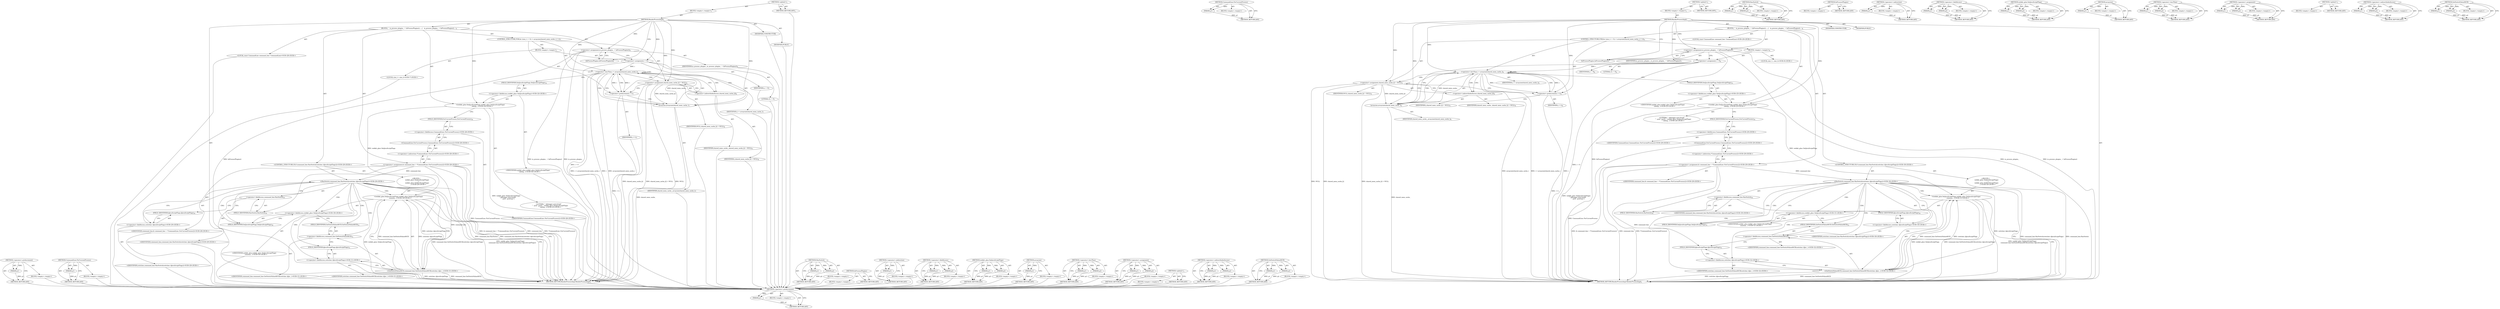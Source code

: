 digraph "GetSwitchValueASCII" {
vulnerable_109 [label=<(METHOD,&lt;operator&gt;.preIncrement)>];
vulnerable_110 [label=<(PARAM,p1)>];
vulnerable_111 [label=<(BLOCK,&lt;empty&gt;,&lt;empty&gt;)>];
vulnerable_112 [label=<(METHOD_RETURN,ANY)>];
vulnerable_132 [label=<(METHOD,CommandLine.ForCurrentProcess)>];
vulnerable_133 [label=<(PARAM,p1)>];
vulnerable_134 [label=<(BLOCK,&lt;empty&gt;,&lt;empty&gt;)>];
vulnerable_135 [label=<(METHOD_RETURN,ANY)>];
vulnerable_6 [label=<(METHOD,&lt;global&gt;)<SUB>1</SUB>>];
vulnerable_7 [label=<(BLOCK,&lt;empty&gt;,&lt;empty&gt;)<SUB>1</SUB>>];
vulnerable_8 [label=<(METHOD,RenderProcessImpl)<SUB>1</SUB>>];
vulnerable_9 [label=<(BLOCK,{
   in_process_plugins_ = InProcessPlugins();
...,{
   in_process_plugins_ = InProcessPlugins();
...)<SUB>5</SUB>>];
vulnerable_10 [label=<(&lt;operator&gt;.assignment,in_process_plugins_ = InProcessPlugins())<SUB>6</SUB>>];
vulnerable_11 [label=<(IDENTIFIER,in_process_plugins_,in_process_plugins_ = InProcessPlugins())<SUB>6</SUB>>];
vulnerable_12 [label=<(InProcessPlugins,InProcessPlugins())<SUB>6</SUB>>];
vulnerable_13 [label=<(CONTROL_STRUCTURE,FOR,for (size_t i = 0;i &lt; arraysize(shared_mem_cache_);++i))<SUB>7</SUB>>];
vulnerable_14 [label=<(BLOCK,&lt;empty&gt;,&lt;empty&gt;)<SUB>7</SUB>>];
vulnerable_15 [label="<(LOCAL,size_t i: size_t)<SUB>7</SUB>>"];
vulnerable_16 [label=<(&lt;operator&gt;.assignment,i = 0)<SUB>7</SUB>>];
vulnerable_17 [label=<(IDENTIFIER,i,i = 0)<SUB>7</SUB>>];
vulnerable_18 [label=<(LITERAL,0,i = 0)<SUB>7</SUB>>];
vulnerable_19 [label=<(&lt;operator&gt;.lessThan,i &lt; arraysize(shared_mem_cache_))<SUB>7</SUB>>];
vulnerable_20 [label=<(IDENTIFIER,i,i &lt; arraysize(shared_mem_cache_))<SUB>7</SUB>>];
vulnerable_21 [label=<(arraysize,arraysize(shared_mem_cache_))<SUB>7</SUB>>];
vulnerable_22 [label=<(IDENTIFIER,shared_mem_cache_,arraysize(shared_mem_cache_))<SUB>7</SUB>>];
vulnerable_23 [label=<(&lt;operator&gt;.preIncrement,++i)<SUB>7</SUB>>];
vulnerable_24 [label=<(IDENTIFIER,i,++i)<SUB>7</SUB>>];
vulnerable_25 [label=<(&lt;operator&gt;.assignment,shared_mem_cache_[i] = NULL)<SUB>8</SUB>>];
vulnerable_26 [label=<(&lt;operator&gt;.indirectIndexAccess,shared_mem_cache_[i])<SUB>8</SUB>>];
vulnerable_27 [label=<(IDENTIFIER,shared_mem_cache_,shared_mem_cache_[i] = NULL)<SUB>8</SUB>>];
vulnerable_28 [label=<(IDENTIFIER,i,shared_mem_cache_[i] = NULL)<SUB>8</SUB>>];
vulnerable_29 [label=<(IDENTIFIER,NULL,shared_mem_cache_[i] = NULL)<SUB>8</SUB>>];
vulnerable_30 [label="<(webkit_glue.SetJavaScriptFlags,webkit_glue::SetJavaScriptFlags(
      &quot;--debug...)<SUB>24</SUB>>"];
vulnerable_31 [label="<(&lt;operator&gt;.fieldAccess,webkit_glue::SetJavaScriptFlags)<SUB>24</SUB>>"];
vulnerable_32 [label="<(IDENTIFIER,webkit_glue,webkit_glue::SetJavaScriptFlags(
      &quot;--debug...)<SUB>24</SUB>>"];
vulnerable_33 [label=<(FIELD_IDENTIFIER,SetJavaScriptFlags,SetJavaScriptFlags)<SUB>24</SUB>>];
vulnerable_34 [label="<(LITERAL,&quot;--debugger-auto-break&quot;
      &quot; --prof --prof-l...,webkit_glue::SetJavaScriptFlags(
      &quot;--debug...)<SUB>25</SUB>>"];
vulnerable_35 [label="<(LOCAL,const CommandLine command_line: CommandLine)<SUB>28</SUB>>"];
vulnerable_36 [label="<(&lt;operator&gt;.assignment,&amp; command_line = *CommandLine::ForCurrentProcess())<SUB>28</SUB>>"];
vulnerable_37 [label="<(IDENTIFIER,command_line,&amp; command_line = *CommandLine::ForCurrentProcess())<SUB>28</SUB>>"];
vulnerable_38 [label="<(&lt;operator&gt;.indirection,*CommandLine::ForCurrentProcess())<SUB>28</SUB>>"];
vulnerable_39 [label="<(CommandLine.ForCurrentProcess,CommandLine::ForCurrentProcess())<SUB>28</SUB>>"];
vulnerable_40 [label="<(&lt;operator&gt;.fieldAccess,CommandLine::ForCurrentProcess)<SUB>28</SUB>>"];
vulnerable_41 [label="<(IDENTIFIER,CommandLine,CommandLine::ForCurrentProcess())<SUB>28</SUB>>"];
vulnerable_42 [label=<(FIELD_IDENTIFIER,ForCurrentProcess,ForCurrentProcess)<SUB>28</SUB>>];
vulnerable_43 [label="<(CONTROL_STRUCTURE,IF,if (command_line.HasSwitch(switches::kJavaScriptFlags)))<SUB>29</SUB>>"];
vulnerable_44 [label="<(HasSwitch,command_line.HasSwitch(switches::kJavaScriptFlags))<SUB>29</SUB>>"];
vulnerable_45 [label=<(&lt;operator&gt;.fieldAccess,command_line.HasSwitch)<SUB>29</SUB>>];
vulnerable_46 [label="<(IDENTIFIER,command_line,command_line.HasSwitch(switches::kJavaScriptFlags))<SUB>29</SUB>>"];
vulnerable_47 [label=<(FIELD_IDENTIFIER,HasSwitch,HasSwitch)<SUB>29</SUB>>];
vulnerable_48 [label="<(&lt;operator&gt;.fieldAccess,switches::kJavaScriptFlags)<SUB>29</SUB>>"];
vulnerable_49 [label="<(IDENTIFIER,switches,command_line.HasSwitch(switches::kJavaScriptFlags))<SUB>29</SUB>>"];
vulnerable_50 [label=<(FIELD_IDENTIFIER,kJavaScriptFlags,kJavaScriptFlags)<SUB>29</SUB>>];
vulnerable_51 [label="<(BLOCK,{
    webkit_glue::SetJavaScriptFlags(
        ...,{
    webkit_glue::SetJavaScriptFlags(
        ...)<SUB>29</SUB>>"];
vulnerable_52 [label="<(webkit_glue.SetJavaScriptFlags,webkit_glue::SetJavaScriptFlags(
        comman...)<SUB>30</SUB>>"];
vulnerable_53 [label="<(&lt;operator&gt;.fieldAccess,webkit_glue::SetJavaScriptFlags)<SUB>30</SUB>>"];
vulnerable_54 [label="<(IDENTIFIER,webkit_glue,webkit_glue::SetJavaScriptFlags(
        comman...)<SUB>30</SUB>>"];
vulnerable_55 [label=<(FIELD_IDENTIFIER,SetJavaScriptFlags,SetJavaScriptFlags)<SUB>30</SUB>>];
vulnerable_56 [label="<(GetSwitchValueASCII,command_line.GetSwitchValueASCII(switches::kJav...)<SUB>31</SUB>>"];
vulnerable_57 [label=<(&lt;operator&gt;.fieldAccess,command_line.GetSwitchValueASCII)<SUB>31</SUB>>];
vulnerable_58 [label="<(IDENTIFIER,command_line,command_line.GetSwitchValueASCII(switches::kJav...)<SUB>31</SUB>>"];
vulnerable_59 [label=<(FIELD_IDENTIFIER,GetSwitchValueASCII,GetSwitchValueASCII)<SUB>31</SUB>>];
vulnerable_60 [label="<(&lt;operator&gt;.fieldAccess,switches::kJavaScriptFlags)<SUB>31</SUB>>"];
vulnerable_61 [label="<(IDENTIFIER,switches,command_line.GetSwitchValueASCII(switches::kJav...)<SUB>31</SUB>>"];
vulnerable_62 [label=<(FIELD_IDENTIFIER,kJavaScriptFlags,kJavaScriptFlags)<SUB>31</SUB>>];
vulnerable_63 [label=<(MODIFIER,CONSTRUCTOR)>];
vulnerable_64 [label=<(MODIFIER,PUBLIC)>];
vulnerable_65 [label=<(METHOD_RETURN,RenderProcessImpl.RenderProcessImpl)<SUB>1</SUB>>];
vulnerable_67 [label=<(METHOD_RETURN,ANY)<SUB>1</SUB>>];
vulnerable_136 [label=<(METHOD,HasSwitch)>];
vulnerable_137 [label=<(PARAM,p1)>];
vulnerable_138 [label=<(PARAM,p2)>];
vulnerable_139 [label=<(BLOCK,&lt;empty&gt;,&lt;empty&gt;)>];
vulnerable_140 [label=<(METHOD_RETURN,ANY)>];
vulnerable_97 [label=<(METHOD,InProcessPlugins)>];
vulnerable_98 [label=<(BLOCK,&lt;empty&gt;,&lt;empty&gt;)>];
vulnerable_99 [label=<(METHOD_RETURN,ANY)>];
vulnerable_128 [label=<(METHOD,&lt;operator&gt;.indirection)>];
vulnerable_129 [label=<(PARAM,p1)>];
vulnerable_130 [label=<(BLOCK,&lt;empty&gt;,&lt;empty&gt;)>];
vulnerable_131 [label=<(METHOD_RETURN,ANY)>];
vulnerable_123 [label=<(METHOD,&lt;operator&gt;.fieldAccess)>];
vulnerable_124 [label=<(PARAM,p1)>];
vulnerable_125 [label=<(PARAM,p2)>];
vulnerable_126 [label=<(BLOCK,&lt;empty&gt;,&lt;empty&gt;)>];
vulnerable_127 [label=<(METHOD_RETURN,ANY)>];
vulnerable_118 [label=<(METHOD,webkit_glue.SetJavaScriptFlags)>];
vulnerable_119 [label=<(PARAM,p1)>];
vulnerable_120 [label=<(PARAM,p2)>];
vulnerable_121 [label=<(BLOCK,&lt;empty&gt;,&lt;empty&gt;)>];
vulnerable_122 [label=<(METHOD_RETURN,ANY)>];
vulnerable_105 [label=<(METHOD,arraysize)>];
vulnerable_106 [label=<(PARAM,p1)>];
vulnerable_107 [label=<(BLOCK,&lt;empty&gt;,&lt;empty&gt;)>];
vulnerable_108 [label=<(METHOD_RETURN,ANY)>];
vulnerable_100 [label=<(METHOD,&lt;operator&gt;.lessThan)>];
vulnerable_101 [label=<(PARAM,p1)>];
vulnerable_102 [label=<(PARAM,p2)>];
vulnerable_103 [label=<(BLOCK,&lt;empty&gt;,&lt;empty&gt;)>];
vulnerable_104 [label=<(METHOD_RETURN,ANY)>];
vulnerable_92 [label=<(METHOD,&lt;operator&gt;.assignment)>];
vulnerable_93 [label=<(PARAM,p1)>];
vulnerable_94 [label=<(PARAM,p2)>];
vulnerable_95 [label=<(BLOCK,&lt;empty&gt;,&lt;empty&gt;)>];
vulnerable_96 [label=<(METHOD_RETURN,ANY)>];
vulnerable_86 [label=<(METHOD,&lt;global&gt;)<SUB>1</SUB>>];
vulnerable_87 [label=<(BLOCK,&lt;empty&gt;,&lt;empty&gt;)>];
vulnerable_88 [label=<(METHOD_RETURN,ANY)>];
vulnerable_113 [label=<(METHOD,&lt;operator&gt;.indirectIndexAccess)>];
vulnerable_114 [label=<(PARAM,p1)>];
vulnerable_115 [label=<(PARAM,p2)>];
vulnerable_116 [label=<(BLOCK,&lt;empty&gt;,&lt;empty&gt;)>];
vulnerable_117 [label=<(METHOD_RETURN,ANY)>];
vulnerable_141 [label=<(METHOD,GetSwitchValueASCII)>];
vulnerable_142 [label=<(PARAM,p1)>];
vulnerable_143 [label=<(PARAM,p2)>];
vulnerable_144 [label=<(BLOCK,&lt;empty&gt;,&lt;empty&gt;)>];
vulnerable_145 [label=<(METHOD_RETURN,ANY)>];
fixed_109 [label=<(METHOD,&lt;operator&gt;.preIncrement)>];
fixed_110 [label=<(PARAM,p1)>];
fixed_111 [label=<(BLOCK,&lt;empty&gt;,&lt;empty&gt;)>];
fixed_112 [label=<(METHOD_RETURN,ANY)>];
fixed_132 [label=<(METHOD,CommandLine.ForCurrentProcess)>];
fixed_133 [label=<(PARAM,p1)>];
fixed_134 [label=<(BLOCK,&lt;empty&gt;,&lt;empty&gt;)>];
fixed_135 [label=<(METHOD_RETURN,ANY)>];
fixed_6 [label=<(METHOD,&lt;global&gt;)<SUB>1</SUB>>];
fixed_7 [label=<(BLOCK,&lt;empty&gt;,&lt;empty&gt;)<SUB>1</SUB>>];
fixed_8 [label=<(METHOD,RenderProcessImpl)<SUB>1</SUB>>];
fixed_9 [label=<(BLOCK,{
   in_process_plugins_ = InProcessPlugins();
...,{
   in_process_plugins_ = InProcessPlugins();
...)<SUB>6</SUB>>];
fixed_10 [label=<(&lt;operator&gt;.assignment,in_process_plugins_ = InProcessPlugins())<SUB>7</SUB>>];
fixed_11 [label=<(IDENTIFIER,in_process_plugins_,in_process_plugins_ = InProcessPlugins())<SUB>7</SUB>>];
fixed_12 [label=<(InProcessPlugins,InProcessPlugins())<SUB>7</SUB>>];
fixed_13 [label=<(CONTROL_STRUCTURE,FOR,for (size_t i = 0;i &lt; arraysize(shared_mem_cache_);++i))<SUB>8</SUB>>];
fixed_14 [label=<(BLOCK,&lt;empty&gt;,&lt;empty&gt;)<SUB>8</SUB>>];
fixed_15 [label="<(LOCAL,size_t i: size_t)<SUB>8</SUB>>"];
fixed_16 [label=<(&lt;operator&gt;.assignment,i = 0)<SUB>8</SUB>>];
fixed_17 [label=<(IDENTIFIER,i,i = 0)<SUB>8</SUB>>];
fixed_18 [label=<(LITERAL,0,i = 0)<SUB>8</SUB>>];
fixed_19 [label=<(&lt;operator&gt;.lessThan,i &lt; arraysize(shared_mem_cache_))<SUB>8</SUB>>];
fixed_20 [label=<(IDENTIFIER,i,i &lt; arraysize(shared_mem_cache_))<SUB>8</SUB>>];
fixed_21 [label=<(arraysize,arraysize(shared_mem_cache_))<SUB>8</SUB>>];
fixed_22 [label=<(IDENTIFIER,shared_mem_cache_,arraysize(shared_mem_cache_))<SUB>8</SUB>>];
fixed_23 [label=<(&lt;operator&gt;.preIncrement,++i)<SUB>8</SUB>>];
fixed_24 [label=<(IDENTIFIER,i,++i)<SUB>8</SUB>>];
fixed_25 [label=<(&lt;operator&gt;.assignment,shared_mem_cache_[i] = NULL)<SUB>9</SUB>>];
fixed_26 [label=<(&lt;operator&gt;.indirectIndexAccess,shared_mem_cache_[i])<SUB>9</SUB>>];
fixed_27 [label=<(IDENTIFIER,shared_mem_cache_,shared_mem_cache_[i] = NULL)<SUB>9</SUB>>];
fixed_28 [label=<(IDENTIFIER,i,shared_mem_cache_[i] = NULL)<SUB>9</SUB>>];
fixed_29 [label=<(IDENTIFIER,NULL,shared_mem_cache_[i] = NULL)<SUB>9</SUB>>];
fixed_30 [label="<(webkit_glue.SetJavaScriptFlags,webkit_glue::SetJavaScriptFlags(
      &quot;--debug...)<SUB>25</SUB>>"];
fixed_31 [label="<(&lt;operator&gt;.fieldAccess,webkit_glue::SetJavaScriptFlags)<SUB>25</SUB>>"];
fixed_32 [label="<(IDENTIFIER,webkit_glue,webkit_glue::SetJavaScriptFlags(
      &quot;--debug...)<SUB>25</SUB>>"];
fixed_33 [label=<(FIELD_IDENTIFIER,SetJavaScriptFlags,SetJavaScriptFlags)<SUB>25</SUB>>];
fixed_34 [label="<(LITERAL,&quot;--debugger-auto-break&quot;
      &quot; --prof --prof-l...,webkit_glue::SetJavaScriptFlags(
      &quot;--debug...)<SUB>26</SUB>>"];
fixed_35 [label="<(LOCAL,const CommandLine command_line: CommandLine)<SUB>29</SUB>>"];
fixed_36 [label="<(&lt;operator&gt;.assignment,&amp; command_line = *CommandLine::ForCurrentProcess())<SUB>29</SUB>>"];
fixed_37 [label="<(IDENTIFIER,command_line,&amp; command_line = *CommandLine::ForCurrentProcess())<SUB>29</SUB>>"];
fixed_38 [label="<(&lt;operator&gt;.indirection,*CommandLine::ForCurrentProcess())<SUB>29</SUB>>"];
fixed_39 [label="<(CommandLine.ForCurrentProcess,CommandLine::ForCurrentProcess())<SUB>29</SUB>>"];
fixed_40 [label="<(&lt;operator&gt;.fieldAccess,CommandLine::ForCurrentProcess)<SUB>29</SUB>>"];
fixed_41 [label="<(IDENTIFIER,CommandLine,CommandLine::ForCurrentProcess())<SUB>29</SUB>>"];
fixed_42 [label=<(FIELD_IDENTIFIER,ForCurrentProcess,ForCurrentProcess)<SUB>29</SUB>>];
fixed_43 [label="<(CONTROL_STRUCTURE,IF,if (command_line.HasSwitch(switches::kJavaScriptFlags)))<SUB>30</SUB>>"];
fixed_44 [label="<(HasSwitch,command_line.HasSwitch(switches::kJavaScriptFlags))<SUB>30</SUB>>"];
fixed_45 [label=<(&lt;operator&gt;.fieldAccess,command_line.HasSwitch)<SUB>30</SUB>>];
fixed_46 [label="<(IDENTIFIER,command_line,command_line.HasSwitch(switches::kJavaScriptFlags))<SUB>30</SUB>>"];
fixed_47 [label=<(FIELD_IDENTIFIER,HasSwitch,HasSwitch)<SUB>30</SUB>>];
fixed_48 [label="<(&lt;operator&gt;.fieldAccess,switches::kJavaScriptFlags)<SUB>30</SUB>>"];
fixed_49 [label="<(IDENTIFIER,switches,command_line.HasSwitch(switches::kJavaScriptFlags))<SUB>30</SUB>>"];
fixed_50 [label=<(FIELD_IDENTIFIER,kJavaScriptFlags,kJavaScriptFlags)<SUB>30</SUB>>];
fixed_51 [label="<(BLOCK,{
    webkit_glue::SetJavaScriptFlags(
        ...,{
    webkit_glue::SetJavaScriptFlags(
        ...)<SUB>30</SUB>>"];
fixed_52 [label="<(webkit_glue.SetJavaScriptFlags,webkit_glue::SetJavaScriptFlags(
        comman...)<SUB>31</SUB>>"];
fixed_53 [label="<(&lt;operator&gt;.fieldAccess,webkit_glue::SetJavaScriptFlags)<SUB>31</SUB>>"];
fixed_54 [label="<(IDENTIFIER,webkit_glue,webkit_glue::SetJavaScriptFlags(
        comman...)<SUB>31</SUB>>"];
fixed_55 [label=<(FIELD_IDENTIFIER,SetJavaScriptFlags,SetJavaScriptFlags)<SUB>31</SUB>>];
fixed_56 [label="<(GetSwitchValueASCII,command_line.GetSwitchValueASCII(switches::kJav...)<SUB>32</SUB>>"];
fixed_57 [label=<(&lt;operator&gt;.fieldAccess,command_line.GetSwitchValueASCII)<SUB>32</SUB>>];
fixed_58 [label="<(IDENTIFIER,command_line,command_line.GetSwitchValueASCII(switches::kJav...)<SUB>32</SUB>>"];
fixed_59 [label=<(FIELD_IDENTIFIER,GetSwitchValueASCII,GetSwitchValueASCII)<SUB>32</SUB>>];
fixed_60 [label="<(&lt;operator&gt;.fieldAccess,switches::kJavaScriptFlags)<SUB>32</SUB>>"];
fixed_61 [label="<(IDENTIFIER,switches,command_line.GetSwitchValueASCII(switches::kJav...)<SUB>32</SUB>>"];
fixed_62 [label=<(FIELD_IDENTIFIER,kJavaScriptFlags,kJavaScriptFlags)<SUB>32</SUB>>];
fixed_63 [label=<(MODIFIER,CONSTRUCTOR)>];
fixed_64 [label=<(MODIFIER,PUBLIC)>];
fixed_65 [label=<(METHOD_RETURN,RenderProcessImpl.RenderProcessImpl)<SUB>1</SUB>>];
fixed_67 [label=<(METHOD_RETURN,ANY)<SUB>1</SUB>>];
fixed_136 [label=<(METHOD,HasSwitch)>];
fixed_137 [label=<(PARAM,p1)>];
fixed_138 [label=<(PARAM,p2)>];
fixed_139 [label=<(BLOCK,&lt;empty&gt;,&lt;empty&gt;)>];
fixed_140 [label=<(METHOD_RETURN,ANY)>];
fixed_97 [label=<(METHOD,InProcessPlugins)>];
fixed_98 [label=<(BLOCK,&lt;empty&gt;,&lt;empty&gt;)>];
fixed_99 [label=<(METHOD_RETURN,ANY)>];
fixed_128 [label=<(METHOD,&lt;operator&gt;.indirection)>];
fixed_129 [label=<(PARAM,p1)>];
fixed_130 [label=<(BLOCK,&lt;empty&gt;,&lt;empty&gt;)>];
fixed_131 [label=<(METHOD_RETURN,ANY)>];
fixed_123 [label=<(METHOD,&lt;operator&gt;.fieldAccess)>];
fixed_124 [label=<(PARAM,p1)>];
fixed_125 [label=<(PARAM,p2)>];
fixed_126 [label=<(BLOCK,&lt;empty&gt;,&lt;empty&gt;)>];
fixed_127 [label=<(METHOD_RETURN,ANY)>];
fixed_118 [label=<(METHOD,webkit_glue.SetJavaScriptFlags)>];
fixed_119 [label=<(PARAM,p1)>];
fixed_120 [label=<(PARAM,p2)>];
fixed_121 [label=<(BLOCK,&lt;empty&gt;,&lt;empty&gt;)>];
fixed_122 [label=<(METHOD_RETURN,ANY)>];
fixed_105 [label=<(METHOD,arraysize)>];
fixed_106 [label=<(PARAM,p1)>];
fixed_107 [label=<(BLOCK,&lt;empty&gt;,&lt;empty&gt;)>];
fixed_108 [label=<(METHOD_RETURN,ANY)>];
fixed_100 [label=<(METHOD,&lt;operator&gt;.lessThan)>];
fixed_101 [label=<(PARAM,p1)>];
fixed_102 [label=<(PARAM,p2)>];
fixed_103 [label=<(BLOCK,&lt;empty&gt;,&lt;empty&gt;)>];
fixed_104 [label=<(METHOD_RETURN,ANY)>];
fixed_92 [label=<(METHOD,&lt;operator&gt;.assignment)>];
fixed_93 [label=<(PARAM,p1)>];
fixed_94 [label=<(PARAM,p2)>];
fixed_95 [label=<(BLOCK,&lt;empty&gt;,&lt;empty&gt;)>];
fixed_96 [label=<(METHOD_RETURN,ANY)>];
fixed_86 [label=<(METHOD,&lt;global&gt;)<SUB>1</SUB>>];
fixed_87 [label=<(BLOCK,&lt;empty&gt;,&lt;empty&gt;)>];
fixed_88 [label=<(METHOD_RETURN,ANY)>];
fixed_113 [label=<(METHOD,&lt;operator&gt;.indirectIndexAccess)>];
fixed_114 [label=<(PARAM,p1)>];
fixed_115 [label=<(PARAM,p2)>];
fixed_116 [label=<(BLOCK,&lt;empty&gt;,&lt;empty&gt;)>];
fixed_117 [label=<(METHOD_RETURN,ANY)>];
fixed_141 [label=<(METHOD,GetSwitchValueASCII)>];
fixed_142 [label=<(PARAM,p1)>];
fixed_143 [label=<(PARAM,p2)>];
fixed_144 [label=<(BLOCK,&lt;empty&gt;,&lt;empty&gt;)>];
fixed_145 [label=<(METHOD_RETURN,ANY)>];
vulnerable_109 -> vulnerable_110  [key=0, label="AST: "];
vulnerable_109 -> vulnerable_110  [key=1, label="DDG: "];
vulnerable_109 -> vulnerable_111  [key=0, label="AST: "];
vulnerable_109 -> vulnerable_112  [key=0, label="AST: "];
vulnerable_109 -> vulnerable_112  [key=1, label="CFG: "];
vulnerable_110 -> vulnerable_112  [key=0, label="DDG: p1"];
vulnerable_111 -> fixed_109  [key=0];
vulnerable_112 -> fixed_109  [key=0];
vulnerable_132 -> vulnerable_133  [key=0, label="AST: "];
vulnerable_132 -> vulnerable_133  [key=1, label="DDG: "];
vulnerable_132 -> vulnerable_134  [key=0, label="AST: "];
vulnerable_132 -> vulnerable_135  [key=0, label="AST: "];
vulnerable_132 -> vulnerable_135  [key=1, label="CFG: "];
vulnerable_133 -> vulnerable_135  [key=0, label="DDG: p1"];
vulnerable_134 -> fixed_109  [key=0];
vulnerable_135 -> fixed_109  [key=0];
vulnerable_6 -> vulnerable_7  [key=0, label="AST: "];
vulnerable_6 -> vulnerable_67  [key=0, label="AST: "];
vulnerable_6 -> vulnerable_67  [key=1, label="CFG: "];
vulnerable_7 -> vulnerable_8  [key=0, label="AST: "];
vulnerable_8 -> vulnerable_9  [key=0, label="AST: "];
vulnerable_8 -> vulnerable_63  [key=0, label="AST: "];
vulnerable_8 -> vulnerable_64  [key=0, label="AST: "];
vulnerable_8 -> vulnerable_65  [key=0, label="AST: "];
vulnerable_8 -> vulnerable_12  [key=0, label="CFG: "];
vulnerable_8 -> vulnerable_10  [key=0, label="DDG: "];
vulnerable_8 -> vulnerable_25  [key=0, label="DDG: "];
vulnerable_8 -> vulnerable_30  [key=0, label="DDG: "];
vulnerable_8 -> vulnerable_16  [key=0, label="DDG: "];
vulnerable_8 -> vulnerable_19  [key=0, label="DDG: "];
vulnerable_8 -> vulnerable_23  [key=0, label="DDG: "];
vulnerable_8 -> vulnerable_21  [key=0, label="DDG: "];
vulnerable_9 -> vulnerable_10  [key=0, label="AST: "];
vulnerable_9 -> vulnerable_13  [key=0, label="AST: "];
vulnerable_9 -> vulnerable_30  [key=0, label="AST: "];
vulnerable_9 -> vulnerable_35  [key=0, label="AST: "];
vulnerable_9 -> vulnerable_36  [key=0, label="AST: "];
vulnerable_9 -> vulnerable_43  [key=0, label="AST: "];
vulnerable_10 -> vulnerable_11  [key=0, label="AST: "];
vulnerable_10 -> vulnerable_12  [key=0, label="AST: "];
vulnerable_10 -> vulnerable_16  [key=0, label="CFG: "];
vulnerable_10 -> vulnerable_65  [key=0, label="DDG: InProcessPlugins()"];
vulnerable_10 -> vulnerable_65  [key=1, label="DDG: in_process_plugins_ = InProcessPlugins()"];
vulnerable_10 -> vulnerable_65  [key=2, label="DDG: in_process_plugins_"];
vulnerable_11 -> fixed_109  [key=0];
vulnerable_12 -> vulnerable_10  [key=0, label="CFG: "];
vulnerable_13 -> vulnerable_14  [key=0, label="AST: "];
vulnerable_13 -> vulnerable_19  [key=0, label="AST: "];
vulnerable_13 -> vulnerable_23  [key=0, label="AST: "];
vulnerable_13 -> vulnerable_25  [key=0, label="AST: "];
vulnerable_14 -> vulnerable_15  [key=0, label="AST: "];
vulnerable_14 -> vulnerable_16  [key=0, label="AST: "];
vulnerable_15 -> fixed_109  [key=0];
vulnerable_16 -> vulnerable_17  [key=0, label="AST: "];
vulnerable_16 -> vulnerable_18  [key=0, label="AST: "];
vulnerable_16 -> vulnerable_21  [key=0, label="CFG: "];
vulnerable_16 -> vulnerable_65  [key=0, label="DDG: i = 0"];
vulnerable_16 -> vulnerable_19  [key=0, label="DDG: i"];
vulnerable_17 -> fixed_109  [key=0];
vulnerable_18 -> fixed_109  [key=0];
vulnerable_19 -> vulnerable_20  [key=0, label="AST: "];
vulnerable_19 -> vulnerable_21  [key=0, label="AST: "];
vulnerable_19 -> vulnerable_21  [key=1, label="CDG: "];
vulnerable_19 -> vulnerable_26  [key=0, label="CFG: "];
vulnerable_19 -> vulnerable_26  [key=1, label="CDG: "];
vulnerable_19 -> vulnerable_33  [key=0, label="CFG: "];
vulnerable_19 -> vulnerable_65  [key=0, label="DDG: i"];
vulnerable_19 -> vulnerable_65  [key=1, label="DDG: arraysize(shared_mem_cache_)"];
vulnerable_19 -> vulnerable_65  [key=2, label="DDG: i &lt; arraysize(shared_mem_cache_)"];
vulnerable_19 -> vulnerable_23  [key=0, label="DDG: i"];
vulnerable_19 -> vulnerable_23  [key=1, label="CDG: "];
vulnerable_19 -> vulnerable_19  [key=0, label="CDG: "];
vulnerable_19 -> vulnerable_25  [key=0, label="CDG: "];
vulnerable_20 -> fixed_109  [key=0];
vulnerable_21 -> vulnerable_22  [key=0, label="AST: "];
vulnerable_21 -> vulnerable_19  [key=0, label="CFG: "];
vulnerable_21 -> vulnerable_19  [key=1, label="DDG: shared_mem_cache_"];
vulnerable_21 -> vulnerable_65  [key=0, label="DDG: shared_mem_cache_"];
vulnerable_22 -> fixed_109  [key=0];
vulnerable_23 -> vulnerable_24  [key=0, label="AST: "];
vulnerable_23 -> vulnerable_21  [key=0, label="CFG: "];
vulnerable_23 -> vulnerable_65  [key=0, label="DDG: ++i"];
vulnerable_23 -> vulnerable_19  [key=0, label="DDG: i"];
vulnerable_24 -> fixed_109  [key=0];
vulnerable_25 -> vulnerable_26  [key=0, label="AST: "];
vulnerable_25 -> vulnerable_29  [key=0, label="AST: "];
vulnerable_25 -> vulnerable_23  [key=0, label="CFG: "];
vulnerable_25 -> vulnerable_65  [key=0, label="DDG: shared_mem_cache_[i]"];
vulnerable_25 -> vulnerable_65  [key=1, label="DDG: shared_mem_cache_[i] = NULL"];
vulnerable_25 -> vulnerable_65  [key=2, label="DDG: NULL"];
vulnerable_25 -> vulnerable_21  [key=0, label="DDG: shared_mem_cache_[i]"];
vulnerable_26 -> vulnerable_27  [key=0, label="AST: "];
vulnerable_26 -> vulnerable_28  [key=0, label="AST: "];
vulnerable_26 -> vulnerable_25  [key=0, label="CFG: "];
vulnerable_27 -> fixed_109  [key=0];
vulnerable_28 -> fixed_109  [key=0];
vulnerable_29 -> fixed_109  [key=0];
vulnerable_30 -> vulnerable_31  [key=0, label="AST: "];
vulnerable_30 -> vulnerable_34  [key=0, label="AST: "];
vulnerable_30 -> vulnerable_42  [key=0, label="CFG: "];
vulnerable_30 -> vulnerable_65  [key=0, label="DDG: webkit_glue::SetJavaScriptFlags(
      &quot;--debugger-auto-break&quot;
      &quot; --prof --prof-lazy&quot;)"];
vulnerable_30 -> vulnerable_52  [key=0, label="DDG: webkit_glue::SetJavaScriptFlags"];
vulnerable_31 -> vulnerable_32  [key=0, label="AST: "];
vulnerable_31 -> vulnerable_33  [key=0, label="AST: "];
vulnerable_31 -> vulnerable_30  [key=0, label="CFG: "];
vulnerable_32 -> fixed_109  [key=0];
vulnerable_33 -> vulnerable_31  [key=0, label="CFG: "];
vulnerable_34 -> fixed_109  [key=0];
vulnerable_35 -> fixed_109  [key=0];
vulnerable_36 -> vulnerable_37  [key=0, label="AST: "];
vulnerable_36 -> vulnerable_38  [key=0, label="AST: "];
vulnerable_36 -> vulnerable_47  [key=0, label="CFG: "];
vulnerable_36 -> vulnerable_65  [key=0, label="DDG: command_line"];
vulnerable_36 -> vulnerable_65  [key=1, label="DDG: *CommandLine::ForCurrentProcess()"];
vulnerable_36 -> vulnerable_65  [key=2, label="DDG: &amp; command_line = *CommandLine::ForCurrentProcess()"];
vulnerable_36 -> vulnerable_44  [key=0, label="DDG: command_line"];
vulnerable_36 -> vulnerable_56  [key=0, label="DDG: command_line"];
vulnerable_37 -> fixed_109  [key=0];
vulnerable_38 -> vulnerable_39  [key=0, label="AST: "];
vulnerable_38 -> vulnerable_36  [key=0, label="CFG: "];
vulnerable_39 -> vulnerable_40  [key=0, label="AST: "];
vulnerable_39 -> vulnerable_38  [key=0, label="CFG: "];
vulnerable_39 -> vulnerable_65  [key=0, label="DDG: CommandLine::ForCurrentProcess"];
vulnerable_40 -> vulnerable_41  [key=0, label="AST: "];
vulnerable_40 -> vulnerable_42  [key=0, label="AST: "];
vulnerable_40 -> vulnerable_39  [key=0, label="CFG: "];
vulnerable_41 -> fixed_109  [key=0];
vulnerable_42 -> vulnerable_40  [key=0, label="CFG: "];
vulnerable_43 -> vulnerable_44  [key=0, label="AST: "];
vulnerable_43 -> vulnerable_51  [key=0, label="AST: "];
vulnerable_44 -> vulnerable_45  [key=0, label="AST: "];
vulnerable_44 -> vulnerable_48  [key=0, label="AST: "];
vulnerable_44 -> vulnerable_65  [key=0, label="CFG: "];
vulnerable_44 -> vulnerable_65  [key=1, label="DDG: command_line.HasSwitch"];
vulnerable_44 -> vulnerable_65  [key=2, label="DDG: command_line.HasSwitch(switches::kJavaScriptFlags)"];
vulnerable_44 -> vulnerable_55  [key=0, label="CFG: "];
vulnerable_44 -> vulnerable_55  [key=1, label="CDG: "];
vulnerable_44 -> vulnerable_56  [key=0, label="DDG: switches::kJavaScriptFlags"];
vulnerable_44 -> vulnerable_56  [key=1, label="CDG: "];
vulnerable_44 -> vulnerable_60  [key=0, label="CDG: "];
vulnerable_44 -> vulnerable_59  [key=0, label="CDG: "];
vulnerable_44 -> vulnerable_57  [key=0, label="CDG: "];
vulnerable_44 -> vulnerable_52  [key=0, label="CDG: "];
vulnerable_44 -> vulnerable_53  [key=0, label="CDG: "];
vulnerable_44 -> vulnerable_62  [key=0, label="CDG: "];
vulnerable_45 -> vulnerable_46  [key=0, label="AST: "];
vulnerable_45 -> vulnerable_47  [key=0, label="AST: "];
vulnerable_45 -> vulnerable_50  [key=0, label="CFG: "];
vulnerable_46 -> fixed_109  [key=0];
vulnerable_47 -> vulnerable_45  [key=0, label="CFG: "];
vulnerable_48 -> vulnerable_49  [key=0, label="AST: "];
vulnerable_48 -> vulnerable_50  [key=0, label="AST: "];
vulnerable_48 -> vulnerable_44  [key=0, label="CFG: "];
vulnerable_49 -> fixed_109  [key=0];
vulnerable_50 -> vulnerable_48  [key=0, label="CFG: "];
vulnerable_51 -> vulnerable_52  [key=0, label="AST: "];
vulnerable_52 -> vulnerable_53  [key=0, label="AST: "];
vulnerable_52 -> vulnerable_56  [key=0, label="AST: "];
vulnerable_52 -> vulnerable_65  [key=0, label="CFG: "];
vulnerable_52 -> vulnerable_65  [key=1, label="DDG: webkit_glue::SetJavaScriptFlags"];
vulnerable_52 -> vulnerable_65  [key=2, label="DDG: command_line.GetSwitchValueASCII(switches::kJavaScriptFlags)"];
vulnerable_52 -> vulnerable_65  [key=3, label="DDG: webkit_glue::SetJavaScriptFlags(
        command_line.GetSwitchValueASCII(switches::kJavaScriptFlags))"];
vulnerable_53 -> vulnerable_54  [key=0, label="AST: "];
vulnerable_53 -> vulnerable_55  [key=0, label="AST: "];
vulnerable_53 -> vulnerable_59  [key=0, label="CFG: "];
vulnerable_54 -> fixed_109  [key=0];
vulnerable_55 -> vulnerable_53  [key=0, label="CFG: "];
vulnerable_56 -> vulnerable_57  [key=0, label="AST: "];
vulnerable_56 -> vulnerable_60  [key=0, label="AST: "];
vulnerable_56 -> vulnerable_52  [key=0, label="CFG: "];
vulnerable_56 -> vulnerable_52  [key=1, label="DDG: command_line.GetSwitchValueASCII"];
vulnerable_56 -> vulnerable_52  [key=2, label="DDG: switches::kJavaScriptFlags"];
vulnerable_56 -> vulnerable_65  [key=0, label="DDG: command_line.GetSwitchValueASCII"];
vulnerable_56 -> vulnerable_65  [key=1, label="DDG: switches::kJavaScriptFlags"];
vulnerable_57 -> vulnerable_58  [key=0, label="AST: "];
vulnerable_57 -> vulnerable_59  [key=0, label="AST: "];
vulnerable_57 -> vulnerable_62  [key=0, label="CFG: "];
vulnerable_58 -> fixed_109  [key=0];
vulnerable_59 -> vulnerable_57  [key=0, label="CFG: "];
vulnerable_60 -> vulnerable_61  [key=0, label="AST: "];
vulnerable_60 -> vulnerable_62  [key=0, label="AST: "];
vulnerable_60 -> vulnerable_56  [key=0, label="CFG: "];
vulnerable_61 -> fixed_109  [key=0];
vulnerable_62 -> vulnerable_60  [key=0, label="CFG: "];
vulnerable_63 -> fixed_109  [key=0];
vulnerable_64 -> fixed_109  [key=0];
vulnerable_65 -> fixed_109  [key=0];
vulnerable_67 -> fixed_109  [key=0];
vulnerable_136 -> vulnerable_137  [key=0, label="AST: "];
vulnerable_136 -> vulnerable_137  [key=1, label="DDG: "];
vulnerable_136 -> vulnerable_139  [key=0, label="AST: "];
vulnerable_136 -> vulnerable_138  [key=0, label="AST: "];
vulnerable_136 -> vulnerable_138  [key=1, label="DDG: "];
vulnerable_136 -> vulnerable_140  [key=0, label="AST: "];
vulnerable_136 -> vulnerable_140  [key=1, label="CFG: "];
vulnerable_137 -> vulnerable_140  [key=0, label="DDG: p1"];
vulnerable_138 -> vulnerable_140  [key=0, label="DDG: p2"];
vulnerable_139 -> fixed_109  [key=0];
vulnerable_140 -> fixed_109  [key=0];
vulnerable_97 -> vulnerable_98  [key=0, label="AST: "];
vulnerable_97 -> vulnerable_99  [key=0, label="AST: "];
vulnerable_97 -> vulnerable_99  [key=1, label="CFG: "];
vulnerable_98 -> fixed_109  [key=0];
vulnerable_99 -> fixed_109  [key=0];
vulnerable_128 -> vulnerable_129  [key=0, label="AST: "];
vulnerable_128 -> vulnerable_129  [key=1, label="DDG: "];
vulnerable_128 -> vulnerable_130  [key=0, label="AST: "];
vulnerable_128 -> vulnerable_131  [key=0, label="AST: "];
vulnerable_128 -> vulnerable_131  [key=1, label="CFG: "];
vulnerable_129 -> vulnerable_131  [key=0, label="DDG: p1"];
vulnerable_130 -> fixed_109  [key=0];
vulnerable_131 -> fixed_109  [key=0];
vulnerable_123 -> vulnerable_124  [key=0, label="AST: "];
vulnerable_123 -> vulnerable_124  [key=1, label="DDG: "];
vulnerable_123 -> vulnerable_126  [key=0, label="AST: "];
vulnerable_123 -> vulnerable_125  [key=0, label="AST: "];
vulnerable_123 -> vulnerable_125  [key=1, label="DDG: "];
vulnerable_123 -> vulnerable_127  [key=0, label="AST: "];
vulnerable_123 -> vulnerable_127  [key=1, label="CFG: "];
vulnerable_124 -> vulnerable_127  [key=0, label="DDG: p1"];
vulnerable_125 -> vulnerable_127  [key=0, label="DDG: p2"];
vulnerable_126 -> fixed_109  [key=0];
vulnerable_127 -> fixed_109  [key=0];
vulnerable_118 -> vulnerable_119  [key=0, label="AST: "];
vulnerable_118 -> vulnerable_119  [key=1, label="DDG: "];
vulnerable_118 -> vulnerable_121  [key=0, label="AST: "];
vulnerable_118 -> vulnerable_120  [key=0, label="AST: "];
vulnerable_118 -> vulnerable_120  [key=1, label="DDG: "];
vulnerable_118 -> vulnerable_122  [key=0, label="AST: "];
vulnerable_118 -> vulnerable_122  [key=1, label="CFG: "];
vulnerable_119 -> vulnerable_122  [key=0, label="DDG: p1"];
vulnerable_120 -> vulnerable_122  [key=0, label="DDG: p2"];
vulnerable_121 -> fixed_109  [key=0];
vulnerable_122 -> fixed_109  [key=0];
vulnerable_105 -> vulnerable_106  [key=0, label="AST: "];
vulnerable_105 -> vulnerable_106  [key=1, label="DDG: "];
vulnerable_105 -> vulnerable_107  [key=0, label="AST: "];
vulnerable_105 -> vulnerable_108  [key=0, label="AST: "];
vulnerable_105 -> vulnerable_108  [key=1, label="CFG: "];
vulnerable_106 -> vulnerable_108  [key=0, label="DDG: p1"];
vulnerable_107 -> fixed_109  [key=0];
vulnerable_108 -> fixed_109  [key=0];
vulnerable_100 -> vulnerable_101  [key=0, label="AST: "];
vulnerable_100 -> vulnerable_101  [key=1, label="DDG: "];
vulnerable_100 -> vulnerable_103  [key=0, label="AST: "];
vulnerable_100 -> vulnerable_102  [key=0, label="AST: "];
vulnerable_100 -> vulnerable_102  [key=1, label="DDG: "];
vulnerable_100 -> vulnerable_104  [key=0, label="AST: "];
vulnerable_100 -> vulnerable_104  [key=1, label="CFG: "];
vulnerable_101 -> vulnerable_104  [key=0, label="DDG: p1"];
vulnerable_102 -> vulnerable_104  [key=0, label="DDG: p2"];
vulnerable_103 -> fixed_109  [key=0];
vulnerable_104 -> fixed_109  [key=0];
vulnerable_92 -> vulnerable_93  [key=0, label="AST: "];
vulnerable_92 -> vulnerable_93  [key=1, label="DDG: "];
vulnerable_92 -> vulnerable_95  [key=0, label="AST: "];
vulnerable_92 -> vulnerable_94  [key=0, label="AST: "];
vulnerable_92 -> vulnerable_94  [key=1, label="DDG: "];
vulnerable_92 -> vulnerable_96  [key=0, label="AST: "];
vulnerable_92 -> vulnerable_96  [key=1, label="CFG: "];
vulnerable_93 -> vulnerable_96  [key=0, label="DDG: p1"];
vulnerable_94 -> vulnerable_96  [key=0, label="DDG: p2"];
vulnerable_95 -> fixed_109  [key=0];
vulnerable_96 -> fixed_109  [key=0];
vulnerable_86 -> vulnerable_87  [key=0, label="AST: "];
vulnerable_86 -> vulnerable_88  [key=0, label="AST: "];
vulnerable_86 -> vulnerable_88  [key=1, label="CFG: "];
vulnerable_87 -> fixed_109  [key=0];
vulnerable_88 -> fixed_109  [key=0];
vulnerable_113 -> vulnerable_114  [key=0, label="AST: "];
vulnerable_113 -> vulnerable_114  [key=1, label="DDG: "];
vulnerable_113 -> vulnerable_116  [key=0, label="AST: "];
vulnerable_113 -> vulnerable_115  [key=0, label="AST: "];
vulnerable_113 -> vulnerable_115  [key=1, label="DDG: "];
vulnerable_113 -> vulnerable_117  [key=0, label="AST: "];
vulnerable_113 -> vulnerable_117  [key=1, label="CFG: "];
vulnerable_114 -> vulnerable_117  [key=0, label="DDG: p1"];
vulnerable_115 -> vulnerable_117  [key=0, label="DDG: p2"];
vulnerable_116 -> fixed_109  [key=0];
vulnerable_117 -> fixed_109  [key=0];
vulnerable_141 -> vulnerable_142  [key=0, label="AST: "];
vulnerable_141 -> vulnerable_142  [key=1, label="DDG: "];
vulnerable_141 -> vulnerable_144  [key=0, label="AST: "];
vulnerable_141 -> vulnerable_143  [key=0, label="AST: "];
vulnerable_141 -> vulnerable_143  [key=1, label="DDG: "];
vulnerable_141 -> vulnerable_145  [key=0, label="AST: "];
vulnerable_141 -> vulnerable_145  [key=1, label="CFG: "];
vulnerable_142 -> vulnerable_145  [key=0, label="DDG: p1"];
vulnerable_143 -> vulnerable_145  [key=0, label="DDG: p2"];
vulnerable_144 -> fixed_109  [key=0];
vulnerable_145 -> fixed_109  [key=0];
fixed_109 -> fixed_110  [key=0, label="AST: "];
fixed_109 -> fixed_110  [key=1, label="DDG: "];
fixed_109 -> fixed_111  [key=0, label="AST: "];
fixed_109 -> fixed_112  [key=0, label="AST: "];
fixed_109 -> fixed_112  [key=1, label="CFG: "];
fixed_110 -> fixed_112  [key=0, label="DDG: p1"];
fixed_132 -> fixed_133  [key=0, label="AST: "];
fixed_132 -> fixed_133  [key=1, label="DDG: "];
fixed_132 -> fixed_134  [key=0, label="AST: "];
fixed_132 -> fixed_135  [key=0, label="AST: "];
fixed_132 -> fixed_135  [key=1, label="CFG: "];
fixed_133 -> fixed_135  [key=0, label="DDG: p1"];
fixed_6 -> fixed_7  [key=0, label="AST: "];
fixed_6 -> fixed_67  [key=0, label="AST: "];
fixed_6 -> fixed_67  [key=1, label="CFG: "];
fixed_7 -> fixed_8  [key=0, label="AST: "];
fixed_8 -> fixed_9  [key=0, label="AST: "];
fixed_8 -> fixed_63  [key=0, label="AST: "];
fixed_8 -> fixed_64  [key=0, label="AST: "];
fixed_8 -> fixed_65  [key=0, label="AST: "];
fixed_8 -> fixed_12  [key=0, label="CFG: "];
fixed_8 -> fixed_10  [key=0, label="DDG: "];
fixed_8 -> fixed_25  [key=0, label="DDG: "];
fixed_8 -> fixed_30  [key=0, label="DDG: "];
fixed_8 -> fixed_16  [key=0, label="DDG: "];
fixed_8 -> fixed_19  [key=0, label="DDG: "];
fixed_8 -> fixed_23  [key=0, label="DDG: "];
fixed_8 -> fixed_21  [key=0, label="DDG: "];
fixed_9 -> fixed_10  [key=0, label="AST: "];
fixed_9 -> fixed_13  [key=0, label="AST: "];
fixed_9 -> fixed_30  [key=0, label="AST: "];
fixed_9 -> fixed_35  [key=0, label="AST: "];
fixed_9 -> fixed_36  [key=0, label="AST: "];
fixed_9 -> fixed_43  [key=0, label="AST: "];
fixed_10 -> fixed_11  [key=0, label="AST: "];
fixed_10 -> fixed_12  [key=0, label="AST: "];
fixed_10 -> fixed_16  [key=0, label="CFG: "];
fixed_10 -> fixed_65  [key=0, label="DDG: InProcessPlugins()"];
fixed_10 -> fixed_65  [key=1, label="DDG: in_process_plugins_ = InProcessPlugins()"];
fixed_10 -> fixed_65  [key=2, label="DDG: in_process_plugins_"];
fixed_12 -> fixed_10  [key=0, label="CFG: "];
fixed_13 -> fixed_14  [key=0, label="AST: "];
fixed_13 -> fixed_19  [key=0, label="AST: "];
fixed_13 -> fixed_23  [key=0, label="AST: "];
fixed_13 -> fixed_25  [key=0, label="AST: "];
fixed_14 -> fixed_15  [key=0, label="AST: "];
fixed_14 -> fixed_16  [key=0, label="AST: "];
fixed_16 -> fixed_17  [key=0, label="AST: "];
fixed_16 -> fixed_18  [key=0, label="AST: "];
fixed_16 -> fixed_21  [key=0, label="CFG: "];
fixed_16 -> fixed_65  [key=0, label="DDG: i = 0"];
fixed_16 -> fixed_19  [key=0, label="DDG: i"];
fixed_19 -> fixed_20  [key=0, label="AST: "];
fixed_19 -> fixed_21  [key=0, label="AST: "];
fixed_19 -> fixed_21  [key=1, label="CDG: "];
fixed_19 -> fixed_26  [key=0, label="CFG: "];
fixed_19 -> fixed_26  [key=1, label="CDG: "];
fixed_19 -> fixed_33  [key=0, label="CFG: "];
fixed_19 -> fixed_65  [key=0, label="DDG: i"];
fixed_19 -> fixed_65  [key=1, label="DDG: arraysize(shared_mem_cache_)"];
fixed_19 -> fixed_65  [key=2, label="DDG: i &lt; arraysize(shared_mem_cache_)"];
fixed_19 -> fixed_23  [key=0, label="DDG: i"];
fixed_19 -> fixed_23  [key=1, label="CDG: "];
fixed_19 -> fixed_19  [key=0, label="CDG: "];
fixed_19 -> fixed_25  [key=0, label="CDG: "];
fixed_21 -> fixed_22  [key=0, label="AST: "];
fixed_21 -> fixed_19  [key=0, label="CFG: "];
fixed_21 -> fixed_19  [key=1, label="DDG: shared_mem_cache_"];
fixed_21 -> fixed_65  [key=0, label="DDG: shared_mem_cache_"];
fixed_23 -> fixed_24  [key=0, label="AST: "];
fixed_23 -> fixed_21  [key=0, label="CFG: "];
fixed_23 -> fixed_65  [key=0, label="DDG: ++i"];
fixed_23 -> fixed_19  [key=0, label="DDG: i"];
fixed_25 -> fixed_26  [key=0, label="AST: "];
fixed_25 -> fixed_29  [key=0, label="AST: "];
fixed_25 -> fixed_23  [key=0, label="CFG: "];
fixed_25 -> fixed_65  [key=0, label="DDG: shared_mem_cache_[i]"];
fixed_25 -> fixed_65  [key=1, label="DDG: shared_mem_cache_[i] = NULL"];
fixed_25 -> fixed_65  [key=2, label="DDG: NULL"];
fixed_25 -> fixed_21  [key=0, label="DDG: shared_mem_cache_[i]"];
fixed_26 -> fixed_27  [key=0, label="AST: "];
fixed_26 -> fixed_28  [key=0, label="AST: "];
fixed_26 -> fixed_25  [key=0, label="CFG: "];
fixed_30 -> fixed_31  [key=0, label="AST: "];
fixed_30 -> fixed_34  [key=0, label="AST: "];
fixed_30 -> fixed_42  [key=0, label="CFG: "];
fixed_30 -> fixed_65  [key=0, label="DDG: webkit_glue::SetJavaScriptFlags(
      &quot;--debugger-auto-break&quot;
      &quot; --prof --prof-lazy&quot;)"];
fixed_30 -> fixed_52  [key=0, label="DDG: webkit_glue::SetJavaScriptFlags"];
fixed_31 -> fixed_32  [key=0, label="AST: "];
fixed_31 -> fixed_33  [key=0, label="AST: "];
fixed_31 -> fixed_30  [key=0, label="CFG: "];
fixed_33 -> fixed_31  [key=0, label="CFG: "];
fixed_36 -> fixed_37  [key=0, label="AST: "];
fixed_36 -> fixed_38  [key=0, label="AST: "];
fixed_36 -> fixed_47  [key=0, label="CFG: "];
fixed_36 -> fixed_65  [key=0, label="DDG: command_line"];
fixed_36 -> fixed_65  [key=1, label="DDG: *CommandLine::ForCurrentProcess()"];
fixed_36 -> fixed_65  [key=2, label="DDG: &amp; command_line = *CommandLine::ForCurrentProcess()"];
fixed_36 -> fixed_44  [key=0, label="DDG: command_line"];
fixed_36 -> fixed_56  [key=0, label="DDG: command_line"];
fixed_38 -> fixed_39  [key=0, label="AST: "];
fixed_38 -> fixed_36  [key=0, label="CFG: "];
fixed_39 -> fixed_40  [key=0, label="AST: "];
fixed_39 -> fixed_38  [key=0, label="CFG: "];
fixed_39 -> fixed_65  [key=0, label="DDG: CommandLine::ForCurrentProcess"];
fixed_40 -> fixed_41  [key=0, label="AST: "];
fixed_40 -> fixed_42  [key=0, label="AST: "];
fixed_40 -> fixed_39  [key=0, label="CFG: "];
fixed_42 -> fixed_40  [key=0, label="CFG: "];
fixed_43 -> fixed_44  [key=0, label="AST: "];
fixed_43 -> fixed_51  [key=0, label="AST: "];
fixed_44 -> fixed_45  [key=0, label="AST: "];
fixed_44 -> fixed_48  [key=0, label="AST: "];
fixed_44 -> fixed_65  [key=0, label="CFG: "];
fixed_44 -> fixed_65  [key=1, label="DDG: command_line.HasSwitch"];
fixed_44 -> fixed_65  [key=2, label="DDG: command_line.HasSwitch(switches::kJavaScriptFlags)"];
fixed_44 -> fixed_55  [key=0, label="CFG: "];
fixed_44 -> fixed_55  [key=1, label="CDG: "];
fixed_44 -> fixed_56  [key=0, label="DDG: switches::kJavaScriptFlags"];
fixed_44 -> fixed_56  [key=1, label="CDG: "];
fixed_44 -> fixed_60  [key=0, label="CDG: "];
fixed_44 -> fixed_59  [key=0, label="CDG: "];
fixed_44 -> fixed_57  [key=0, label="CDG: "];
fixed_44 -> fixed_52  [key=0, label="CDG: "];
fixed_44 -> fixed_53  [key=0, label="CDG: "];
fixed_44 -> fixed_62  [key=0, label="CDG: "];
fixed_45 -> fixed_46  [key=0, label="AST: "];
fixed_45 -> fixed_47  [key=0, label="AST: "];
fixed_45 -> fixed_50  [key=0, label="CFG: "];
fixed_47 -> fixed_45  [key=0, label="CFG: "];
fixed_48 -> fixed_49  [key=0, label="AST: "];
fixed_48 -> fixed_50  [key=0, label="AST: "];
fixed_48 -> fixed_44  [key=0, label="CFG: "];
fixed_50 -> fixed_48  [key=0, label="CFG: "];
fixed_51 -> fixed_52  [key=0, label="AST: "];
fixed_52 -> fixed_53  [key=0, label="AST: "];
fixed_52 -> fixed_56  [key=0, label="AST: "];
fixed_52 -> fixed_65  [key=0, label="CFG: "];
fixed_52 -> fixed_65  [key=1, label="DDG: webkit_glue::SetJavaScriptFlags"];
fixed_52 -> fixed_65  [key=2, label="DDG: command_line.GetSwitchValueASCII(switches::kJavaScriptFlags)"];
fixed_52 -> fixed_65  [key=3, label="DDG: webkit_glue::SetJavaScriptFlags(
        command_line.GetSwitchValueASCII(switches::kJavaScriptFlags))"];
fixed_53 -> fixed_54  [key=0, label="AST: "];
fixed_53 -> fixed_55  [key=0, label="AST: "];
fixed_53 -> fixed_59  [key=0, label="CFG: "];
fixed_55 -> fixed_53  [key=0, label="CFG: "];
fixed_56 -> fixed_57  [key=0, label="AST: "];
fixed_56 -> fixed_60  [key=0, label="AST: "];
fixed_56 -> fixed_52  [key=0, label="CFG: "];
fixed_56 -> fixed_52  [key=1, label="DDG: command_line.GetSwitchValueASCII"];
fixed_56 -> fixed_52  [key=2, label="DDG: switches::kJavaScriptFlags"];
fixed_56 -> fixed_65  [key=0, label="DDG: command_line.GetSwitchValueASCII"];
fixed_56 -> fixed_65  [key=1, label="DDG: switches::kJavaScriptFlags"];
fixed_57 -> fixed_58  [key=0, label="AST: "];
fixed_57 -> fixed_59  [key=0, label="AST: "];
fixed_57 -> fixed_62  [key=0, label="CFG: "];
fixed_59 -> fixed_57  [key=0, label="CFG: "];
fixed_60 -> fixed_61  [key=0, label="AST: "];
fixed_60 -> fixed_62  [key=0, label="AST: "];
fixed_60 -> fixed_56  [key=0, label="CFG: "];
fixed_62 -> fixed_60  [key=0, label="CFG: "];
fixed_136 -> fixed_137  [key=0, label="AST: "];
fixed_136 -> fixed_137  [key=1, label="DDG: "];
fixed_136 -> fixed_139  [key=0, label="AST: "];
fixed_136 -> fixed_138  [key=0, label="AST: "];
fixed_136 -> fixed_138  [key=1, label="DDG: "];
fixed_136 -> fixed_140  [key=0, label="AST: "];
fixed_136 -> fixed_140  [key=1, label="CFG: "];
fixed_137 -> fixed_140  [key=0, label="DDG: p1"];
fixed_138 -> fixed_140  [key=0, label="DDG: p2"];
fixed_97 -> fixed_98  [key=0, label="AST: "];
fixed_97 -> fixed_99  [key=0, label="AST: "];
fixed_97 -> fixed_99  [key=1, label="CFG: "];
fixed_128 -> fixed_129  [key=0, label="AST: "];
fixed_128 -> fixed_129  [key=1, label="DDG: "];
fixed_128 -> fixed_130  [key=0, label="AST: "];
fixed_128 -> fixed_131  [key=0, label="AST: "];
fixed_128 -> fixed_131  [key=1, label="CFG: "];
fixed_129 -> fixed_131  [key=0, label="DDG: p1"];
fixed_123 -> fixed_124  [key=0, label="AST: "];
fixed_123 -> fixed_124  [key=1, label="DDG: "];
fixed_123 -> fixed_126  [key=0, label="AST: "];
fixed_123 -> fixed_125  [key=0, label="AST: "];
fixed_123 -> fixed_125  [key=1, label="DDG: "];
fixed_123 -> fixed_127  [key=0, label="AST: "];
fixed_123 -> fixed_127  [key=1, label="CFG: "];
fixed_124 -> fixed_127  [key=0, label="DDG: p1"];
fixed_125 -> fixed_127  [key=0, label="DDG: p2"];
fixed_118 -> fixed_119  [key=0, label="AST: "];
fixed_118 -> fixed_119  [key=1, label="DDG: "];
fixed_118 -> fixed_121  [key=0, label="AST: "];
fixed_118 -> fixed_120  [key=0, label="AST: "];
fixed_118 -> fixed_120  [key=1, label="DDG: "];
fixed_118 -> fixed_122  [key=0, label="AST: "];
fixed_118 -> fixed_122  [key=1, label="CFG: "];
fixed_119 -> fixed_122  [key=0, label="DDG: p1"];
fixed_120 -> fixed_122  [key=0, label="DDG: p2"];
fixed_105 -> fixed_106  [key=0, label="AST: "];
fixed_105 -> fixed_106  [key=1, label="DDG: "];
fixed_105 -> fixed_107  [key=0, label="AST: "];
fixed_105 -> fixed_108  [key=0, label="AST: "];
fixed_105 -> fixed_108  [key=1, label="CFG: "];
fixed_106 -> fixed_108  [key=0, label="DDG: p1"];
fixed_100 -> fixed_101  [key=0, label="AST: "];
fixed_100 -> fixed_101  [key=1, label="DDG: "];
fixed_100 -> fixed_103  [key=0, label="AST: "];
fixed_100 -> fixed_102  [key=0, label="AST: "];
fixed_100 -> fixed_102  [key=1, label="DDG: "];
fixed_100 -> fixed_104  [key=0, label="AST: "];
fixed_100 -> fixed_104  [key=1, label="CFG: "];
fixed_101 -> fixed_104  [key=0, label="DDG: p1"];
fixed_102 -> fixed_104  [key=0, label="DDG: p2"];
fixed_92 -> fixed_93  [key=0, label="AST: "];
fixed_92 -> fixed_93  [key=1, label="DDG: "];
fixed_92 -> fixed_95  [key=0, label="AST: "];
fixed_92 -> fixed_94  [key=0, label="AST: "];
fixed_92 -> fixed_94  [key=1, label="DDG: "];
fixed_92 -> fixed_96  [key=0, label="AST: "];
fixed_92 -> fixed_96  [key=1, label="CFG: "];
fixed_93 -> fixed_96  [key=0, label="DDG: p1"];
fixed_94 -> fixed_96  [key=0, label="DDG: p2"];
fixed_86 -> fixed_87  [key=0, label="AST: "];
fixed_86 -> fixed_88  [key=0, label="AST: "];
fixed_86 -> fixed_88  [key=1, label="CFG: "];
fixed_113 -> fixed_114  [key=0, label="AST: "];
fixed_113 -> fixed_114  [key=1, label="DDG: "];
fixed_113 -> fixed_116  [key=0, label="AST: "];
fixed_113 -> fixed_115  [key=0, label="AST: "];
fixed_113 -> fixed_115  [key=1, label="DDG: "];
fixed_113 -> fixed_117  [key=0, label="AST: "];
fixed_113 -> fixed_117  [key=1, label="CFG: "];
fixed_114 -> fixed_117  [key=0, label="DDG: p1"];
fixed_115 -> fixed_117  [key=0, label="DDG: p2"];
fixed_141 -> fixed_142  [key=0, label="AST: "];
fixed_141 -> fixed_142  [key=1, label="DDG: "];
fixed_141 -> fixed_144  [key=0, label="AST: "];
fixed_141 -> fixed_143  [key=0, label="AST: "];
fixed_141 -> fixed_143  [key=1, label="DDG: "];
fixed_141 -> fixed_145  [key=0, label="AST: "];
fixed_141 -> fixed_145  [key=1, label="CFG: "];
fixed_142 -> fixed_145  [key=0, label="DDG: p1"];
fixed_143 -> fixed_145  [key=0, label="DDG: p2"];
}
